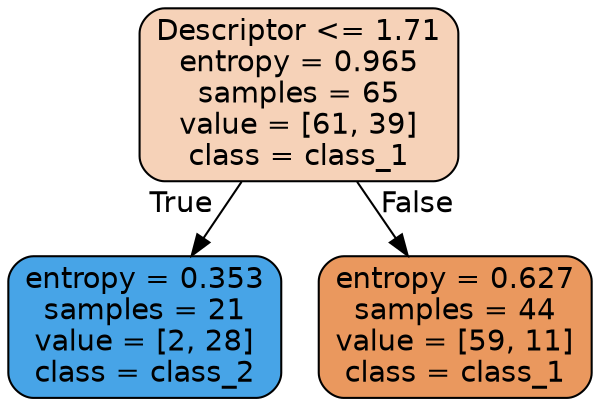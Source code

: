 digraph Tree {
node [shape=box, style="filled, rounded", color="black", fontname="helvetica"] ;
edge [fontname="helvetica"] ;
0 [label="Descriptor <= 1.71\nentropy = 0.965\nsamples = 65\nvalue = [61, 39]\nclass = class_1", fillcolor="#f6d2b8"] ;
1 [label="entropy = 0.353\nsamples = 21\nvalue = [2, 28]\nclass = class_2", fillcolor="#47a4e7"] ;
0 -> 1 [labeldistance=2.5, labelangle=45, headlabel="True"] ;
2 [label="entropy = 0.627\nsamples = 44\nvalue = [59, 11]\nclass = class_1", fillcolor="#ea985e"] ;
0 -> 2 [labeldistance=2.5, labelangle=-45, headlabel="False"] ;
}